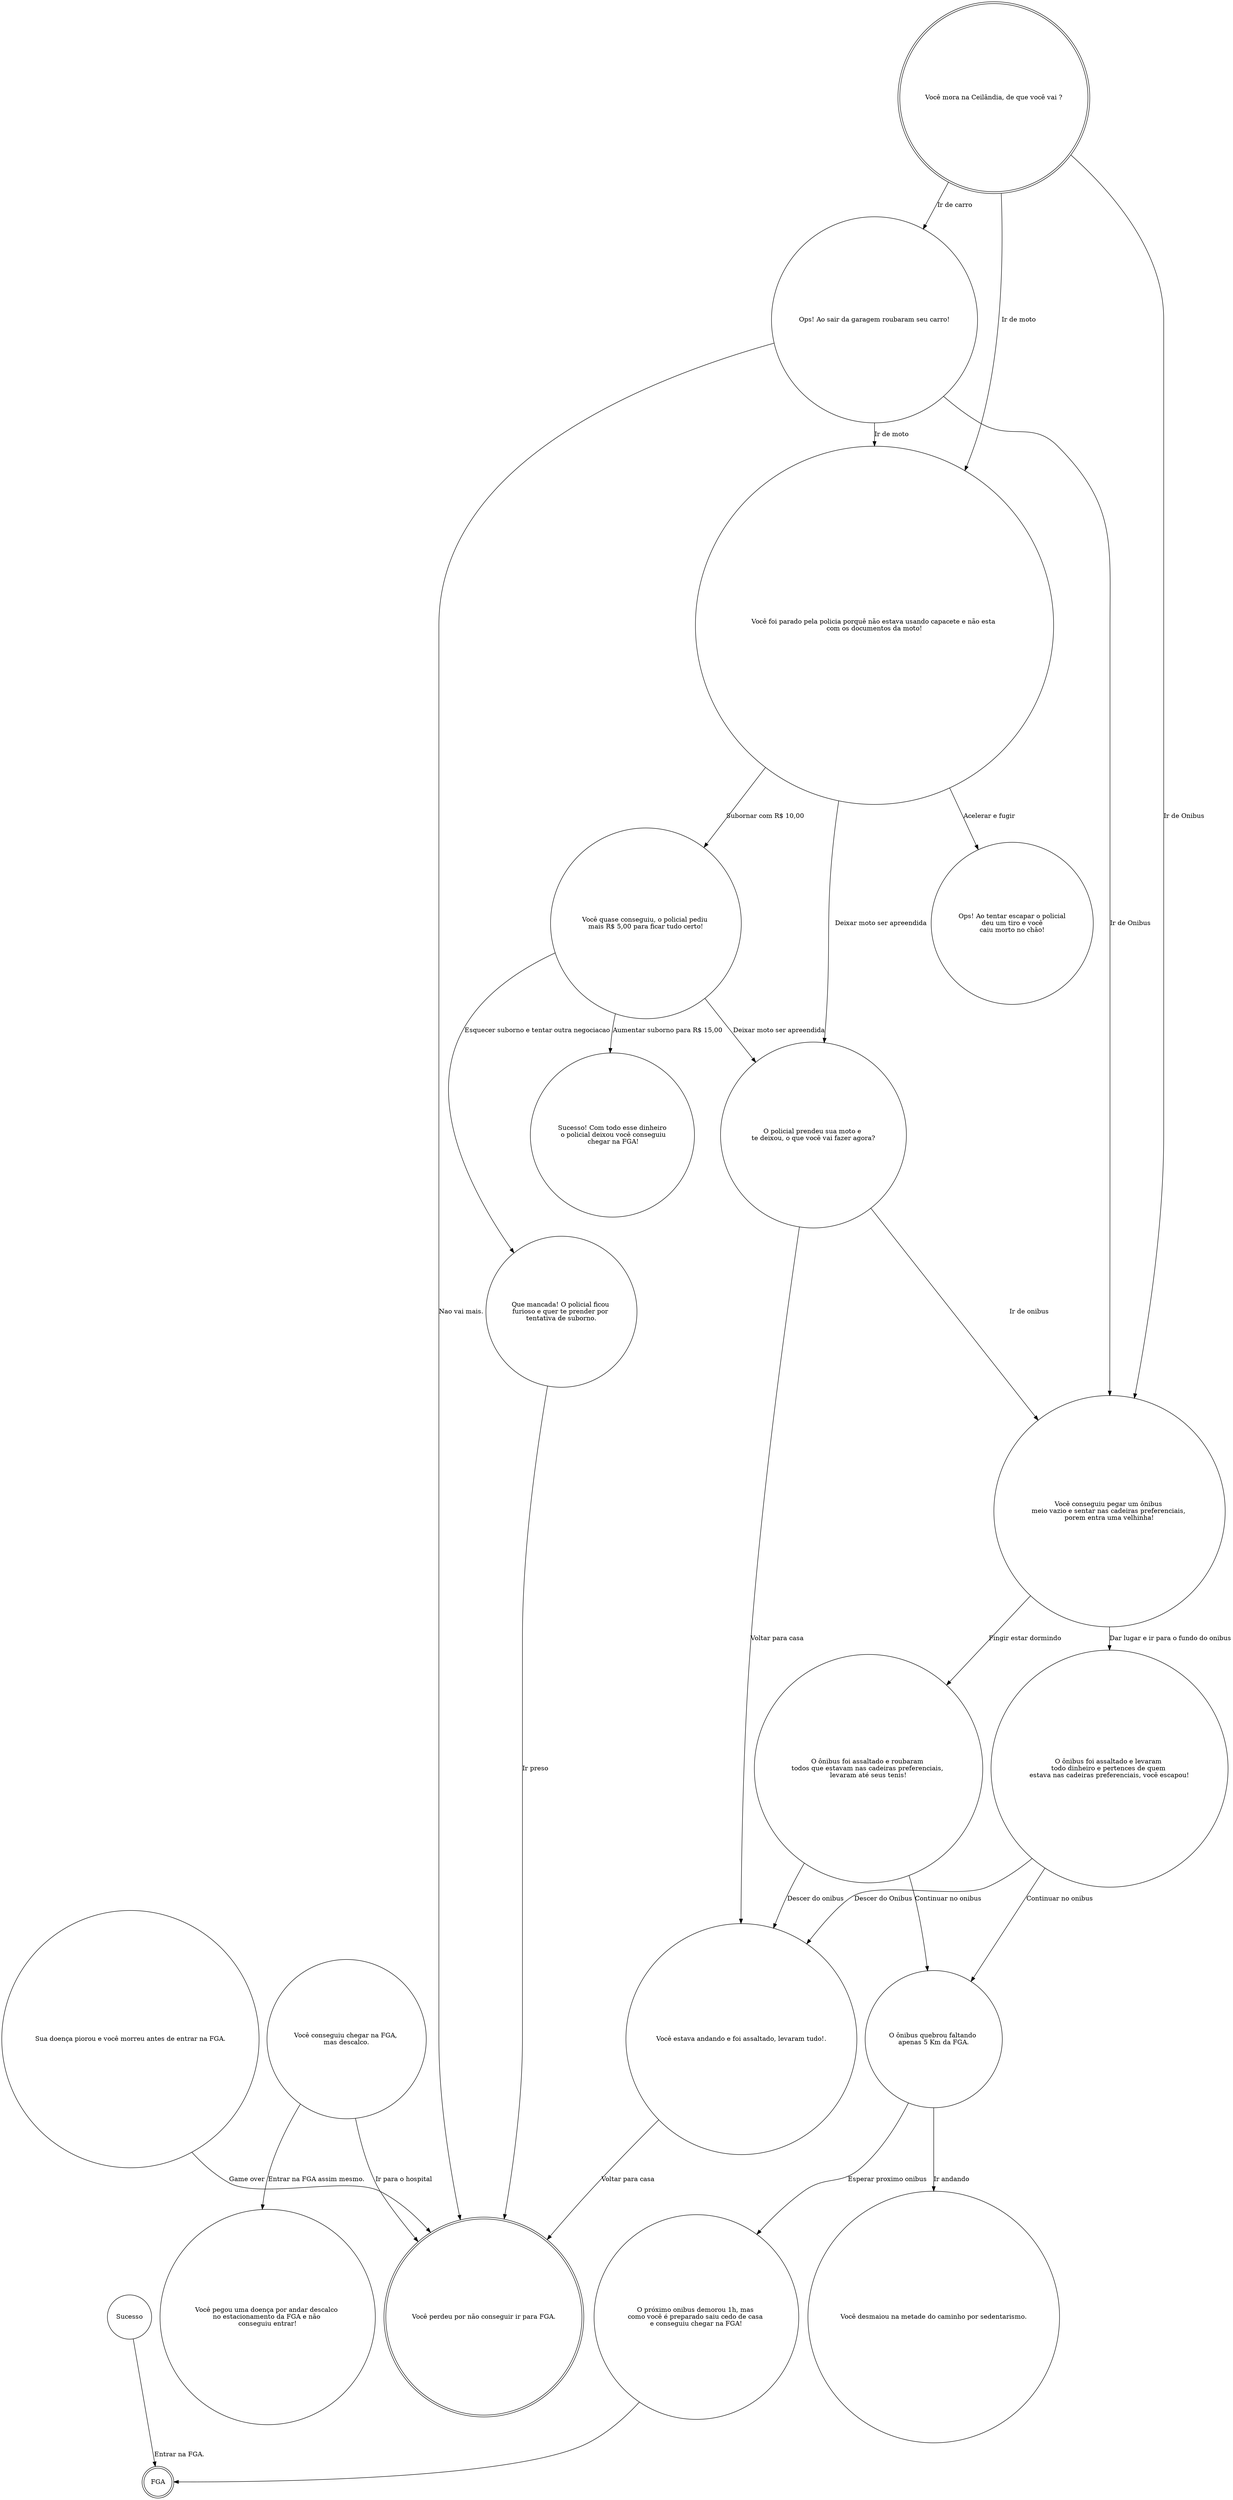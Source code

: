 
digraph
{
	node [shape=doublecircle];
	"FimDeJogo" [label="Você perdeu por não conseguir ir para FGA."];
	"Ceilandia" [label="Você mora na Ceilândia, de que você vai ?"];
	"FGA";
	node [shape=circle];
	
	"RouboCarro" [label ="Ops! Ao sair da garagem roubaram seu carro!"];
	"BlitzPolicia" [label="Você foi parado pela policia porquê não estava usando capacete e não esta \ncom os documentos da moto!"];
	"SubornoPolicial" [label="Você quase conseguiu, o policial pediu \nmais R$ 5,00 para ficar tudo certo!"];
	"Morto" [label="Ops! Ao tentar escapar o policial\n deu um tiro e você \ncaiu morto no chão!"];
	"SubornoAceito" [label="Sucesso! Com todo esse dinheiro\n o policial deixou você conseguiu\n chegar na FGA!"];
	"PolicialHonesto" [label="Que mancada! O policial ficou \nfurioso e quer te prender por \ntentativa de suborno."];
	"MotoPresa" [label="O policial prendeu sua moto e \nte deixou, o que você vai fazer agora?"];
	"Assaltado" [label="Você estava andando e foi assaltado, levaram tudo!."];
	"SentadoOnibus" [label="Você conseguiu pegar um ônibus \nmeio vazio e sentar nas cadeiras preferenciais, \nporem entra uma velhinha!"];
	"AssaltoOnibus" [label="O ônibus foi assaltado e levaram \ntodo dinheiro e pertences de quem \nestava nas cadeiras preferenciais, você escapou!"];
	"OnibusQuebradoPerto" [label ="O ônibus quebrou faltando \napenas 5 Km da FGA."];
	"OnibusDemorado" [label="O próximo onibus demorou 1h, mas \ncomo você é preparado saiu cedo de casa \ne conseguiu chegar na FGA!"];
	"AssaltoOnibusTenis" [label="O ônibus foi assaltado e roubaram \ntodos que estavam nas cadeiras preferenciais, \nlevaram até seus tenis!"];
	"Descalco" [label ="Você conseguiu chegar na FGA, \nmas descalco."];
	"Doenca" [label="Você pegou uma doença por andar descalco \nno estacionamento da FGA e não \nconseguiu entrar!"];
	"MorreuDoenca" [label="Sua doença piorou e você morreu antes de entrar na FGA."];
	"Desmaiou" [label="Você desmaiou na metade do caminho por sedentarismo."];

	"Ceilandia" -> "RouboCarro" [label="Ir de carro"];
	"Ceilandia" -> "BlitzPolicia" [label="Ir de moto"];
	"Ceilandia" -> "SentadoOnibus" [label="Ir de Onibus"];

	"RouboCarro" -> "BlitzPolicia" [label="Ir de moto"];
	"RouboCarro" -> "SentadoOnibus" [label="Ir de Onibus"];
	"RouboCarro" -> "FimDeJogo" [label="Nao vai mais."];

	"BlitzPolicia" -> "SubornoPolicial" [label="Subornar com R$ 10,00"];
	"BlitzPolicia" -> "Morto" [label="Acelerar e fugir"];
	"BlitzPolicia" -> "MotoPresa" [label="Deixar moto ser apreendida"];

	"SentadoOnibus" -> "AssaltoOnibus" [label="Dar lugar e ir para o fundo do onibus"];
	"SentadoOnibus" -> "AssaltoOnibusTenis" [label="Fingir estar dormindo"];

	"SubornoPolicial" -> "SubornoAceito" [label="Aumentar suborno para R$ 15,00"];
	"SubornoPolicial" -> "PolicialHonesto" [label="Esquecer suborno e tentar outra negociacao"];
	"SubornoPolicial" -> "MotoPresa" [label="Deixar moto ser apreendida"];

	"MotoPresa" -> "SentadoOnibus" [label="Ir de onibus"];
	"MotoPresa" -> "Assaltado" [label="Voltar para casa"];

	"Sucesso" -> "FGA" [label="Entrar na FGA."];

	"PolicialHonesto" -> "FimDeJogo" [label="Ir preso"];

	"Assaltado" -> "FimDeJogo" [label="Voltar para casa"];

	"AssaltoOnibus" -> "OnibusQuebradoPerto" [label="Continuar no onibus"];
	"AssaltoOnibus" -> "Assaltado" [label="Descer do Onibus"];

	"AssaltoOnibusTenis" -> "OnibusQuebradoPerto" [label="Continuar no onibus"];
	"AssaltoOnibusTenis" -> "Assaltado" [label="Descer do onibus"];

	"OnibusQuebradoPerto" -> "OnibusDemorado" [label="Esperar proximo onibus"];
	"OnibusQuebradoPerto" -> "Desmaiou" [label ="Ir andando"];

	"OnibusDemorado" -> "FGA"

	"Descalco" -> "Doenca" [label="Entrar na FGA assim mesmo."];
	"Descalco" -> "FimDeJogo" [label="Ir para o hospital"];

	"MorreuDoenca" -> "FimDeJogo" [label="Game over"];


}